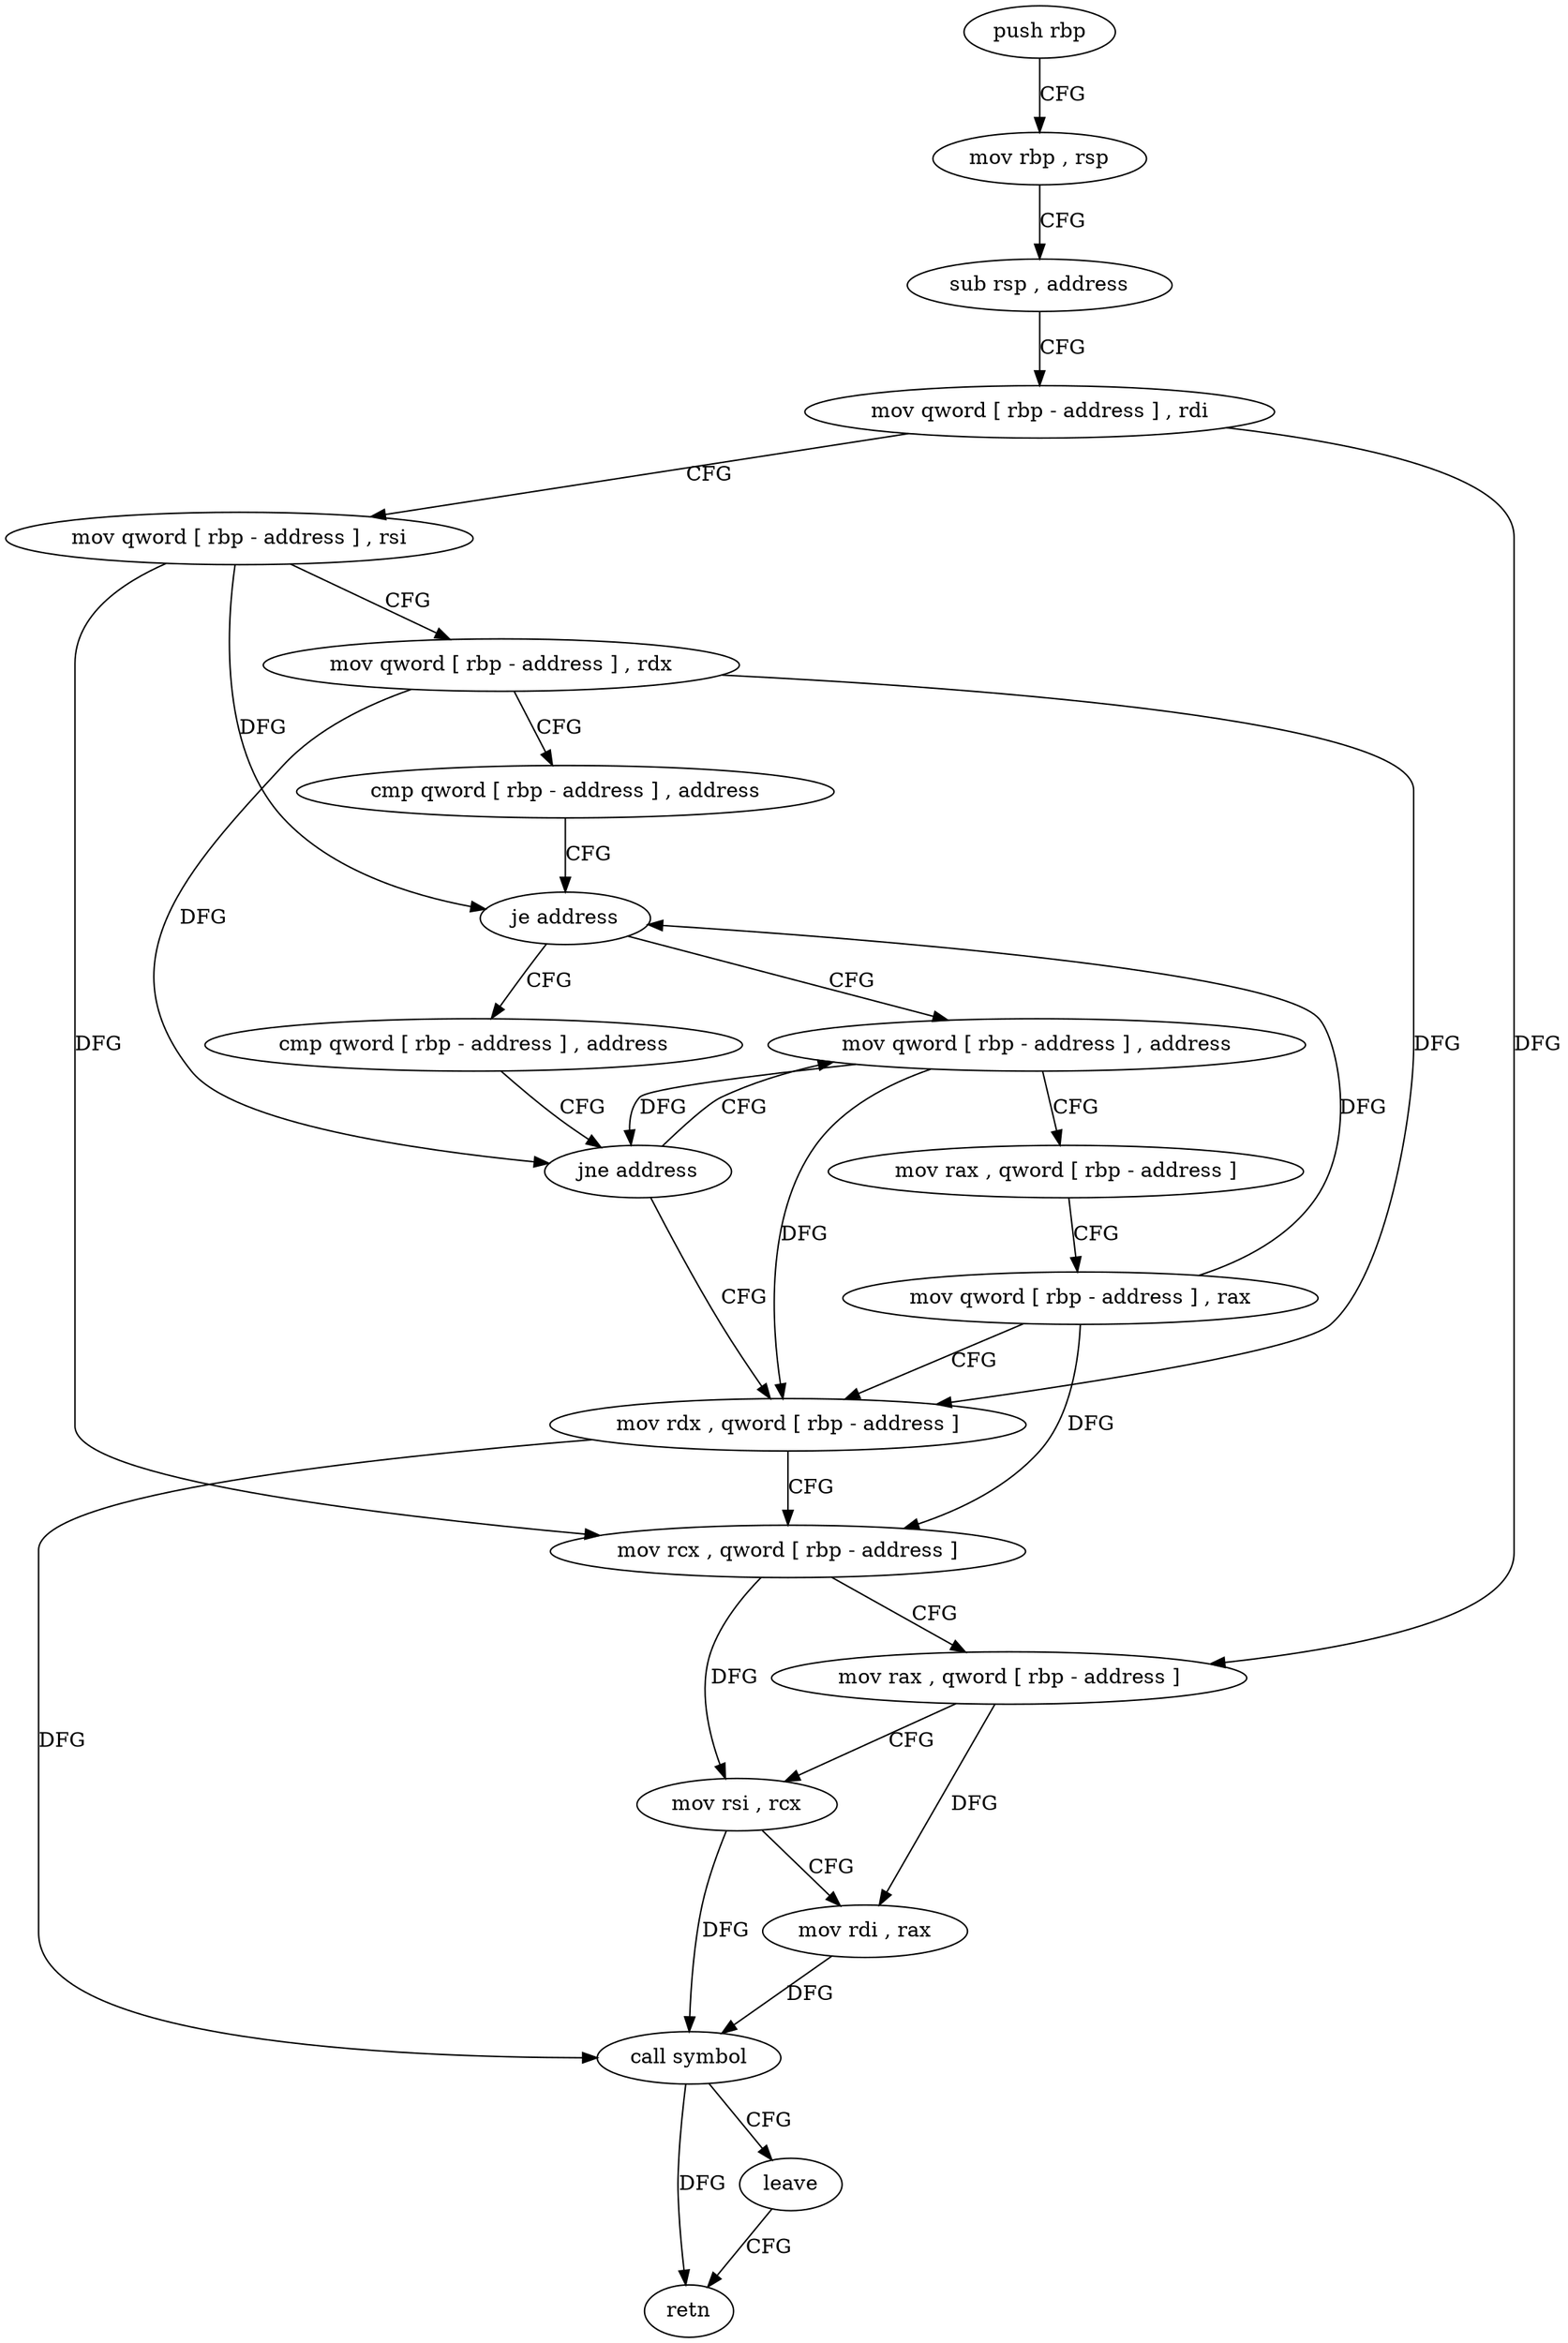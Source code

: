 digraph "func" {
"4496274" [label = "push rbp" ]
"4496275" [label = "mov rbp , rsp" ]
"4496278" [label = "sub rsp , address" ]
"4496282" [label = "mov qword [ rbp - address ] , rdi" ]
"4496286" [label = "mov qword [ rbp - address ] , rsi" ]
"4496290" [label = "mov qword [ rbp - address ] , rdx" ]
"4496294" [label = "cmp qword [ rbp - address ] , address" ]
"4496299" [label = "je address" ]
"4496308" [label = "mov qword [ rbp - address ] , address" ]
"4496301" [label = "cmp qword [ rbp - address ] , address" ]
"4496316" [label = "mov rax , qword [ rbp - address ]" ]
"4496320" [label = "mov qword [ rbp - address ] , rax" ]
"4496324" [label = "mov rdx , qword [ rbp - address ]" ]
"4496306" [label = "jne address" ]
"4496328" [label = "mov rcx , qword [ rbp - address ]" ]
"4496332" [label = "mov rax , qword [ rbp - address ]" ]
"4496336" [label = "mov rsi , rcx" ]
"4496339" [label = "mov rdi , rax" ]
"4496342" [label = "call symbol" ]
"4496347" [label = "leave" ]
"4496348" [label = "retn" ]
"4496274" -> "4496275" [ label = "CFG" ]
"4496275" -> "4496278" [ label = "CFG" ]
"4496278" -> "4496282" [ label = "CFG" ]
"4496282" -> "4496286" [ label = "CFG" ]
"4496282" -> "4496332" [ label = "DFG" ]
"4496286" -> "4496290" [ label = "CFG" ]
"4496286" -> "4496299" [ label = "DFG" ]
"4496286" -> "4496328" [ label = "DFG" ]
"4496290" -> "4496294" [ label = "CFG" ]
"4496290" -> "4496306" [ label = "DFG" ]
"4496290" -> "4496324" [ label = "DFG" ]
"4496294" -> "4496299" [ label = "CFG" ]
"4496299" -> "4496308" [ label = "CFG" ]
"4496299" -> "4496301" [ label = "CFG" ]
"4496308" -> "4496316" [ label = "CFG" ]
"4496308" -> "4496306" [ label = "DFG" ]
"4496308" -> "4496324" [ label = "DFG" ]
"4496301" -> "4496306" [ label = "CFG" ]
"4496316" -> "4496320" [ label = "CFG" ]
"4496320" -> "4496324" [ label = "CFG" ]
"4496320" -> "4496299" [ label = "DFG" ]
"4496320" -> "4496328" [ label = "DFG" ]
"4496324" -> "4496328" [ label = "CFG" ]
"4496324" -> "4496342" [ label = "DFG" ]
"4496306" -> "4496324" [ label = "CFG" ]
"4496306" -> "4496308" [ label = "CFG" ]
"4496328" -> "4496332" [ label = "CFG" ]
"4496328" -> "4496336" [ label = "DFG" ]
"4496332" -> "4496336" [ label = "CFG" ]
"4496332" -> "4496339" [ label = "DFG" ]
"4496336" -> "4496339" [ label = "CFG" ]
"4496336" -> "4496342" [ label = "DFG" ]
"4496339" -> "4496342" [ label = "DFG" ]
"4496342" -> "4496347" [ label = "CFG" ]
"4496342" -> "4496348" [ label = "DFG" ]
"4496347" -> "4496348" [ label = "CFG" ]
}

